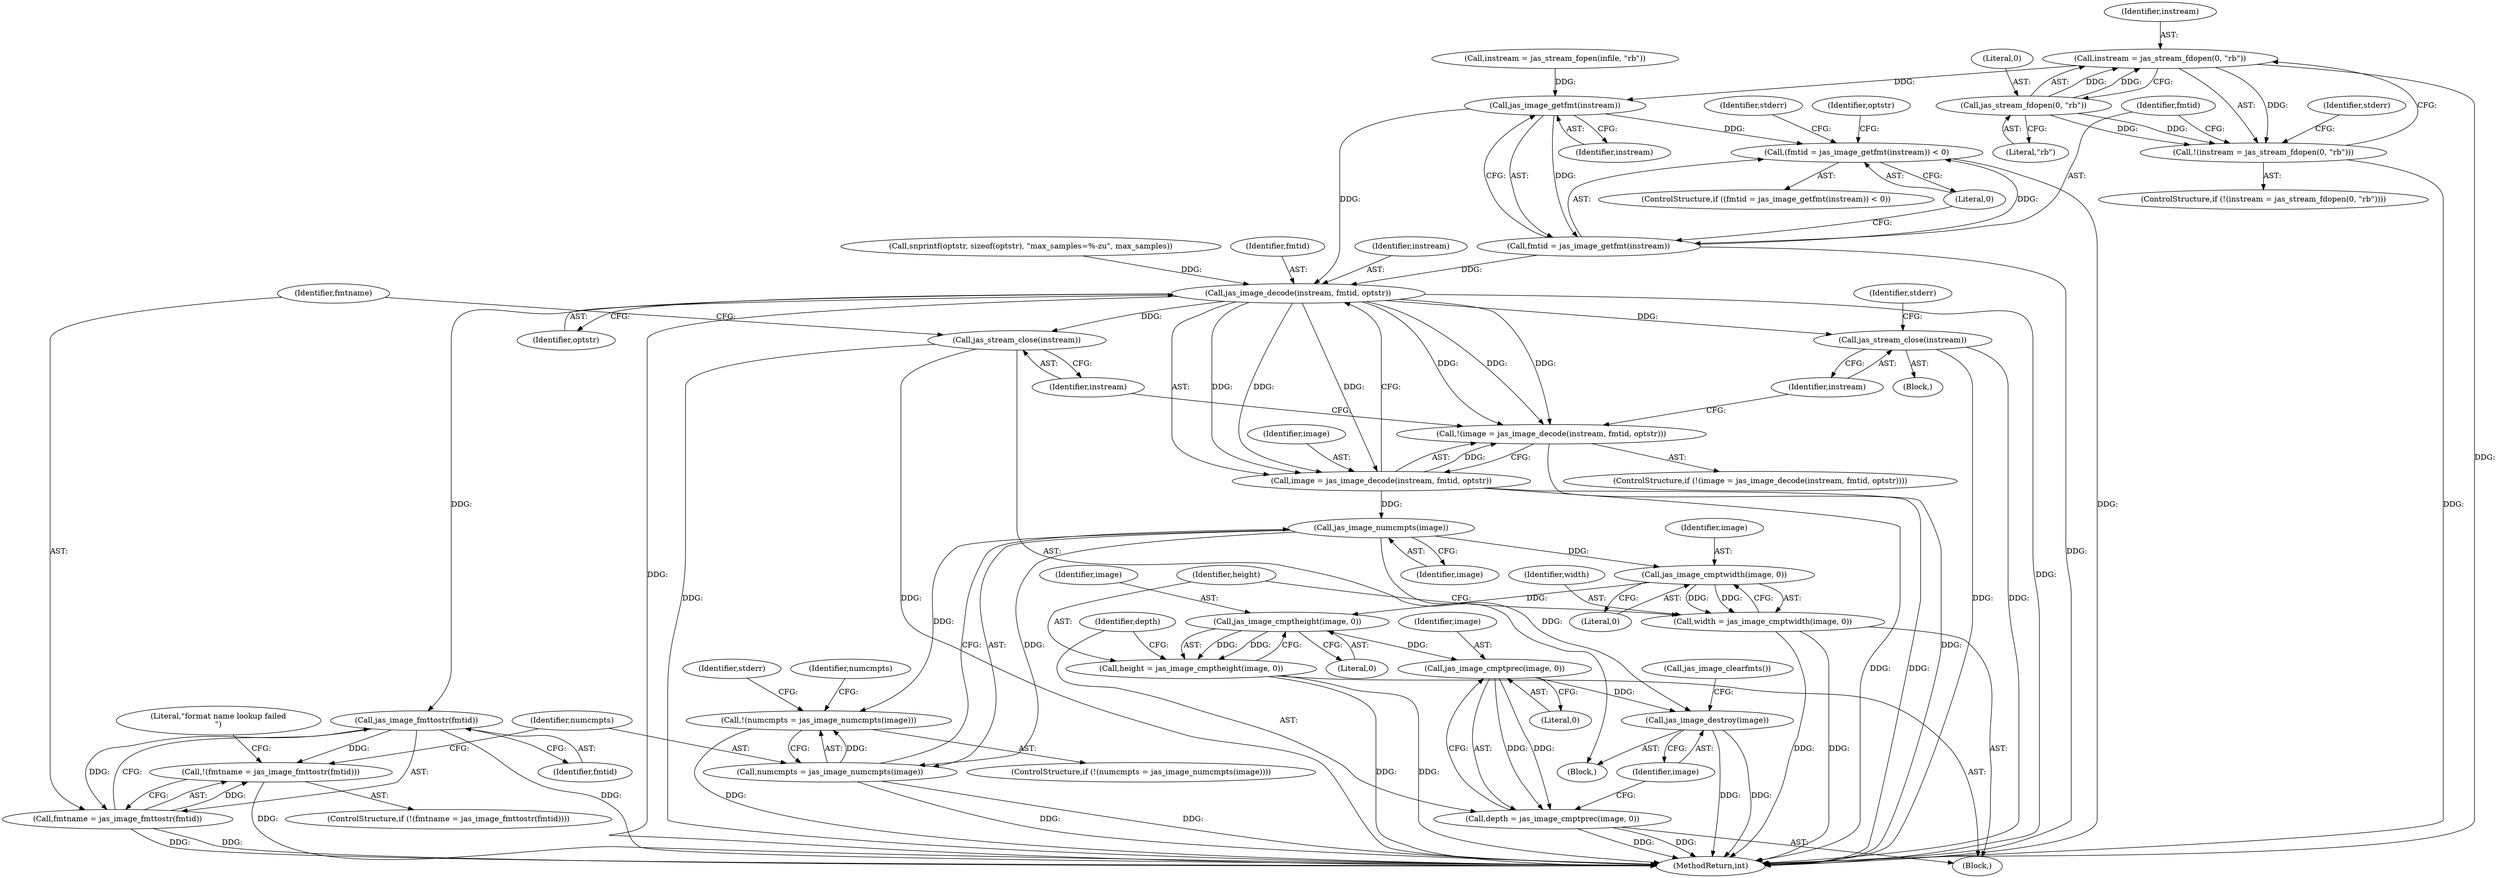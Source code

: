 digraph "0_jasper_d42b2388f7f8e0332c846675133acea151fc557a@API" {
"1000232" [label="(Call,instream = jas_stream_fdopen(0, \"rb\"))"];
"1000234" [label="(Call,jas_stream_fdopen(0, \"rb\"))"];
"1000231" [label="(Call,!(instream = jas_stream_fdopen(0, \"rb\")))"];
"1000247" [label="(Call,jas_image_getfmt(instream))"];
"1000244" [label="(Call,(fmtid = jas_image_getfmt(instream)) < 0)"];
"1000245" [label="(Call,fmtid = jas_image_getfmt(instream))"];
"1000264" [label="(Call,jas_image_decode(instream, fmtid, optstr))"];
"1000261" [label="(Call,!(image = jas_image_decode(instream, fmtid, optstr)))"];
"1000262" [label="(Call,image = jas_image_decode(instream, fmtid, optstr))"];
"1000293" [label="(Call,jas_image_numcmpts(image))"];
"1000290" [label="(Call,!(numcmpts = jas_image_numcmpts(image)))"];
"1000291" [label="(Call,numcmpts = jas_image_numcmpts(image))"];
"1000304" [label="(Call,jas_image_cmptwidth(image, 0))"];
"1000302" [label="(Call,width = jas_image_cmptwidth(image, 0))"];
"1000309" [label="(Call,jas_image_cmptheight(image, 0))"];
"1000307" [label="(Call,height = jas_image_cmptheight(image, 0))"];
"1000314" [label="(Call,jas_image_cmptprec(image, 0))"];
"1000312" [label="(Call,depth = jas_image_cmptprec(image, 0))"];
"1000328" [label="(Call,jas_image_destroy(image))"];
"1000269" [label="(Call,jas_stream_close(instream))"];
"1000276" [label="(Call,jas_stream_close(instream))"];
"1000282" [label="(Call,jas_image_fmttostr(fmtid))"];
"1000279" [label="(Call,!(fmtname = jas_image_fmttostr(fmtid)))"];
"1000280" [label="(Call,fmtname = jas_image_fmttostr(fmtid))"];
"1000266" [label="(Identifier,fmtid)"];
"1000289" [label="(ControlStructure,if (!(numcmpts = jas_image_numcmpts(image))))"];
"1000267" [label="(Identifier,optstr)"];
"1000261" [label="(Call,!(image = jas_image_decode(instream, fmtid, optstr)))"];
"1000315" [label="(Identifier,image)"];
"1000310" [label="(Identifier,image)"];
"1000243" [label="(ControlStructure,if ((fmtid = jas_image_getfmt(instream)) < 0))"];
"1000269" [label="(Call,jas_stream_close(instream))"];
"1000233" [label="(Identifier,instream)"];
"1000276" [label="(Call,jas_stream_close(instream))"];
"1000309" [label="(Call,jas_image_cmptheight(image, 0))"];
"1000301" [label="(Block,)"];
"1000283" [label="(Identifier,fmtid)"];
"1000308" [label="(Identifier,height)"];
"1000307" [label="(Call,height = jas_image_cmptheight(image, 0))"];
"1000313" [label="(Identifier,depth)"];
"1000262" [label="(Call,image = jas_image_decode(instream, fmtid, optstr))"];
"1000302" [label="(Call,width = jas_image_cmptwidth(image, 0))"];
"1000311" [label="(Literal,0)"];
"1000272" [label="(Identifier,stderr)"];
"1000255" [label="(Identifier,optstr)"];
"1000231" [label="(Call,!(instream = jas_stream_fdopen(0, \"rb\")))"];
"1000239" [label="(Identifier,stderr)"];
"1000303" [label="(Identifier,width)"];
"1000333" [label="(MethodReturn,int)"];
"1000280" [label="(Call,fmtname = jas_image_fmttostr(fmtid))"];
"1000279" [label="(Call,!(fmtname = jas_image_fmttostr(fmtid)))"];
"1000329" [label="(Identifier,image)"];
"1000247" [label="(Call,jas_image_getfmt(instream))"];
"1000244" [label="(Call,(fmtid = jas_image_getfmt(instream)) < 0)"];
"1000234" [label="(Call,jas_stream_fdopen(0, \"rb\"))"];
"1000230" [label="(ControlStructure,if (!(instream = jas_stream_fdopen(0, \"rb\"))))"];
"1000330" [label="(Call,jas_image_clearfmts())"];
"1000109" [label="(Block,)"];
"1000265" [label="(Identifier,instream)"];
"1000286" [label="(Literal,\"format name lookup failed\n\")"];
"1000304" [label="(Call,jas_image_cmptwidth(image, 0))"];
"1000316" [label="(Literal,0)"];
"1000278" [label="(ControlStructure,if (!(fmtname = jas_image_fmttostr(fmtid))))"];
"1000294" [label="(Identifier,image)"];
"1000246" [label="(Identifier,fmtid)"];
"1000328" [label="(Call,jas_image_destroy(image))"];
"1000305" [label="(Identifier,image)"];
"1000282" [label="(Call,jas_image_fmttostr(fmtid))"];
"1000290" [label="(Call,!(numcmpts = jas_image_numcmpts(image)))"];
"1000270" [label="(Identifier,instream)"];
"1000277" [label="(Identifier,instream)"];
"1000264" [label="(Call,jas_image_decode(instream, fmtid, optstr))"];
"1000292" [label="(Identifier,numcmpts)"];
"1000281" [label="(Identifier,fmtname)"];
"1000297" [label="(Identifier,stderr)"];
"1000248" [label="(Identifier,instream)"];
"1000252" [label="(Identifier,stderr)"];
"1000293" [label="(Call,jas_image_numcmpts(image))"];
"1000291" [label="(Call,numcmpts = jas_image_numcmpts(image))"];
"1000245" [label="(Call,fmtid = jas_image_getfmt(instream))"];
"1000236" [label="(Literal,\"rb\")"];
"1000314" [label="(Call,jas_image_cmptprec(image, 0))"];
"1000254" [label="(Call,snprintf(optstr, sizeof(optstr), \"max_samples=%-zu\", max_samples))"];
"1000300" [label="(Identifier,numcmpts)"];
"1000260" [label="(ControlStructure,if (!(image = jas_image_decode(instream, fmtid, optstr))))"];
"1000312" [label="(Call,depth = jas_image_cmptprec(image, 0))"];
"1000268" [label="(Block,)"];
"1000263" [label="(Identifier,image)"];
"1000232" [label="(Call,instream = jas_stream_fdopen(0, \"rb\"))"];
"1000306" [label="(Literal,0)"];
"1000249" [label="(Literal,0)"];
"1000216" [label="(Call,instream = jas_stream_fopen(infile, \"rb\"))"];
"1000235" [label="(Literal,0)"];
"1000232" -> "1000231"  [label="AST: "];
"1000232" -> "1000234"  [label="CFG: "];
"1000233" -> "1000232"  [label="AST: "];
"1000234" -> "1000232"  [label="AST: "];
"1000231" -> "1000232"  [label="CFG: "];
"1000232" -> "1000333"  [label="DDG: "];
"1000232" -> "1000231"  [label="DDG: "];
"1000234" -> "1000232"  [label="DDG: "];
"1000234" -> "1000232"  [label="DDG: "];
"1000232" -> "1000247"  [label="DDG: "];
"1000234" -> "1000236"  [label="CFG: "];
"1000235" -> "1000234"  [label="AST: "];
"1000236" -> "1000234"  [label="AST: "];
"1000234" -> "1000231"  [label="DDG: "];
"1000234" -> "1000231"  [label="DDG: "];
"1000231" -> "1000230"  [label="AST: "];
"1000239" -> "1000231"  [label="CFG: "];
"1000246" -> "1000231"  [label="CFG: "];
"1000231" -> "1000333"  [label="DDG: "];
"1000247" -> "1000245"  [label="AST: "];
"1000247" -> "1000248"  [label="CFG: "];
"1000248" -> "1000247"  [label="AST: "];
"1000245" -> "1000247"  [label="CFG: "];
"1000247" -> "1000244"  [label="DDG: "];
"1000247" -> "1000245"  [label="DDG: "];
"1000216" -> "1000247"  [label="DDG: "];
"1000247" -> "1000264"  [label="DDG: "];
"1000244" -> "1000243"  [label="AST: "];
"1000244" -> "1000249"  [label="CFG: "];
"1000245" -> "1000244"  [label="AST: "];
"1000249" -> "1000244"  [label="AST: "];
"1000252" -> "1000244"  [label="CFG: "];
"1000255" -> "1000244"  [label="CFG: "];
"1000244" -> "1000333"  [label="DDG: "];
"1000245" -> "1000244"  [label="DDG: "];
"1000246" -> "1000245"  [label="AST: "];
"1000249" -> "1000245"  [label="CFG: "];
"1000245" -> "1000333"  [label="DDG: "];
"1000245" -> "1000264"  [label="DDG: "];
"1000264" -> "1000262"  [label="AST: "];
"1000264" -> "1000267"  [label="CFG: "];
"1000265" -> "1000264"  [label="AST: "];
"1000266" -> "1000264"  [label="AST: "];
"1000267" -> "1000264"  [label="AST: "];
"1000262" -> "1000264"  [label="CFG: "];
"1000264" -> "1000333"  [label="DDG: "];
"1000264" -> "1000333"  [label="DDG: "];
"1000264" -> "1000261"  [label="DDG: "];
"1000264" -> "1000261"  [label="DDG: "];
"1000264" -> "1000261"  [label="DDG: "];
"1000264" -> "1000262"  [label="DDG: "];
"1000264" -> "1000262"  [label="DDG: "];
"1000264" -> "1000262"  [label="DDG: "];
"1000254" -> "1000264"  [label="DDG: "];
"1000264" -> "1000269"  [label="DDG: "];
"1000264" -> "1000276"  [label="DDG: "];
"1000264" -> "1000282"  [label="DDG: "];
"1000261" -> "1000260"  [label="AST: "];
"1000261" -> "1000262"  [label="CFG: "];
"1000262" -> "1000261"  [label="AST: "];
"1000270" -> "1000261"  [label="CFG: "];
"1000277" -> "1000261"  [label="CFG: "];
"1000261" -> "1000333"  [label="DDG: "];
"1000262" -> "1000261"  [label="DDG: "];
"1000263" -> "1000262"  [label="AST: "];
"1000262" -> "1000333"  [label="DDG: "];
"1000262" -> "1000333"  [label="DDG: "];
"1000262" -> "1000293"  [label="DDG: "];
"1000293" -> "1000291"  [label="AST: "];
"1000293" -> "1000294"  [label="CFG: "];
"1000294" -> "1000293"  [label="AST: "];
"1000291" -> "1000293"  [label="CFG: "];
"1000293" -> "1000290"  [label="DDG: "];
"1000293" -> "1000291"  [label="DDG: "];
"1000293" -> "1000304"  [label="DDG: "];
"1000293" -> "1000328"  [label="DDG: "];
"1000290" -> "1000289"  [label="AST: "];
"1000290" -> "1000291"  [label="CFG: "];
"1000291" -> "1000290"  [label="AST: "];
"1000297" -> "1000290"  [label="CFG: "];
"1000300" -> "1000290"  [label="CFG: "];
"1000290" -> "1000333"  [label="DDG: "];
"1000291" -> "1000290"  [label="DDG: "];
"1000292" -> "1000291"  [label="AST: "];
"1000291" -> "1000333"  [label="DDG: "];
"1000291" -> "1000333"  [label="DDG: "];
"1000304" -> "1000302"  [label="AST: "];
"1000304" -> "1000306"  [label="CFG: "];
"1000305" -> "1000304"  [label="AST: "];
"1000306" -> "1000304"  [label="AST: "];
"1000302" -> "1000304"  [label="CFG: "];
"1000304" -> "1000302"  [label="DDG: "];
"1000304" -> "1000302"  [label="DDG: "];
"1000304" -> "1000309"  [label="DDG: "];
"1000302" -> "1000301"  [label="AST: "];
"1000303" -> "1000302"  [label="AST: "];
"1000308" -> "1000302"  [label="CFG: "];
"1000302" -> "1000333"  [label="DDG: "];
"1000302" -> "1000333"  [label="DDG: "];
"1000309" -> "1000307"  [label="AST: "];
"1000309" -> "1000311"  [label="CFG: "];
"1000310" -> "1000309"  [label="AST: "];
"1000311" -> "1000309"  [label="AST: "];
"1000307" -> "1000309"  [label="CFG: "];
"1000309" -> "1000307"  [label="DDG: "];
"1000309" -> "1000307"  [label="DDG: "];
"1000309" -> "1000314"  [label="DDG: "];
"1000307" -> "1000301"  [label="AST: "];
"1000308" -> "1000307"  [label="AST: "];
"1000313" -> "1000307"  [label="CFG: "];
"1000307" -> "1000333"  [label="DDG: "];
"1000307" -> "1000333"  [label="DDG: "];
"1000314" -> "1000312"  [label="AST: "];
"1000314" -> "1000316"  [label="CFG: "];
"1000315" -> "1000314"  [label="AST: "];
"1000316" -> "1000314"  [label="AST: "];
"1000312" -> "1000314"  [label="CFG: "];
"1000314" -> "1000312"  [label="DDG: "];
"1000314" -> "1000312"  [label="DDG: "];
"1000314" -> "1000328"  [label="DDG: "];
"1000312" -> "1000301"  [label="AST: "];
"1000313" -> "1000312"  [label="AST: "];
"1000329" -> "1000312"  [label="CFG: "];
"1000312" -> "1000333"  [label="DDG: "];
"1000312" -> "1000333"  [label="DDG: "];
"1000328" -> "1000109"  [label="AST: "];
"1000328" -> "1000329"  [label="CFG: "];
"1000329" -> "1000328"  [label="AST: "];
"1000330" -> "1000328"  [label="CFG: "];
"1000328" -> "1000333"  [label="DDG: "];
"1000328" -> "1000333"  [label="DDG: "];
"1000269" -> "1000268"  [label="AST: "];
"1000269" -> "1000270"  [label="CFG: "];
"1000270" -> "1000269"  [label="AST: "];
"1000272" -> "1000269"  [label="CFG: "];
"1000269" -> "1000333"  [label="DDG: "];
"1000269" -> "1000333"  [label="DDG: "];
"1000276" -> "1000109"  [label="AST: "];
"1000276" -> "1000277"  [label="CFG: "];
"1000277" -> "1000276"  [label="AST: "];
"1000281" -> "1000276"  [label="CFG: "];
"1000276" -> "1000333"  [label="DDG: "];
"1000276" -> "1000333"  [label="DDG: "];
"1000282" -> "1000280"  [label="AST: "];
"1000282" -> "1000283"  [label="CFG: "];
"1000283" -> "1000282"  [label="AST: "];
"1000280" -> "1000282"  [label="CFG: "];
"1000282" -> "1000333"  [label="DDG: "];
"1000282" -> "1000279"  [label="DDG: "];
"1000282" -> "1000280"  [label="DDG: "];
"1000279" -> "1000278"  [label="AST: "];
"1000279" -> "1000280"  [label="CFG: "];
"1000280" -> "1000279"  [label="AST: "];
"1000286" -> "1000279"  [label="CFG: "];
"1000292" -> "1000279"  [label="CFG: "];
"1000279" -> "1000333"  [label="DDG: "];
"1000280" -> "1000279"  [label="DDG: "];
"1000281" -> "1000280"  [label="AST: "];
"1000280" -> "1000333"  [label="DDG: "];
"1000280" -> "1000333"  [label="DDG: "];
}
